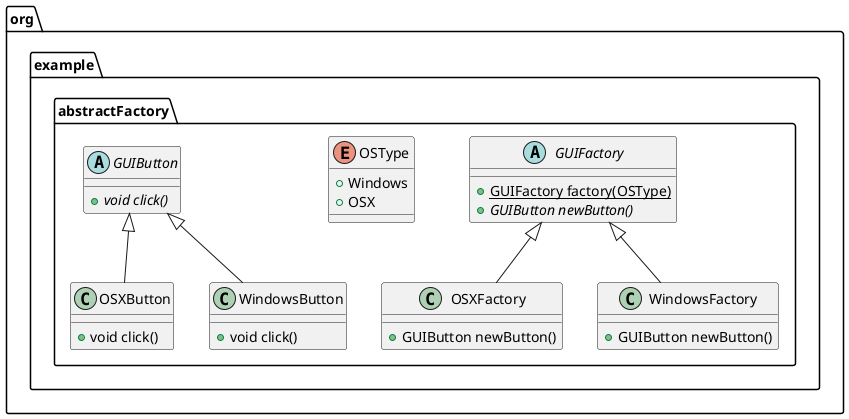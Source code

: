 @startuml
abstract class org.example.abstractFactory.GUIFactory {
+ {static} GUIFactory factory(OSType)
+ {abstract}GUIButton newButton()
}

class org.example.abstractFactory.OSXButton {
+ void click()
}

class org.example.abstractFactory.OSXFactory {
+ GUIButton newButton()
}

class org.example.abstractFactory.WindowsFactory {
+ GUIButton newButton()
}

enum org.example.abstractFactory.OSType {
+  Windows
+  OSX
}

abstract class org.example.abstractFactory.GUIButton {
+ {abstract}void click()
}

class org.example.abstractFactory.WindowsButton {
+ void click()
}



org.example.abstractFactory.GUIButton <|-- org.example.abstractFactory.OSXButton
org.example.abstractFactory.GUIFactory <|-- org.example.abstractFactory.OSXFactory
org.example.abstractFactory.GUIFactory <|-- org.example.abstractFactory.WindowsFactory
org.example.abstractFactory.GUIButton <|-- org.example.abstractFactory.WindowsButton
@enduml